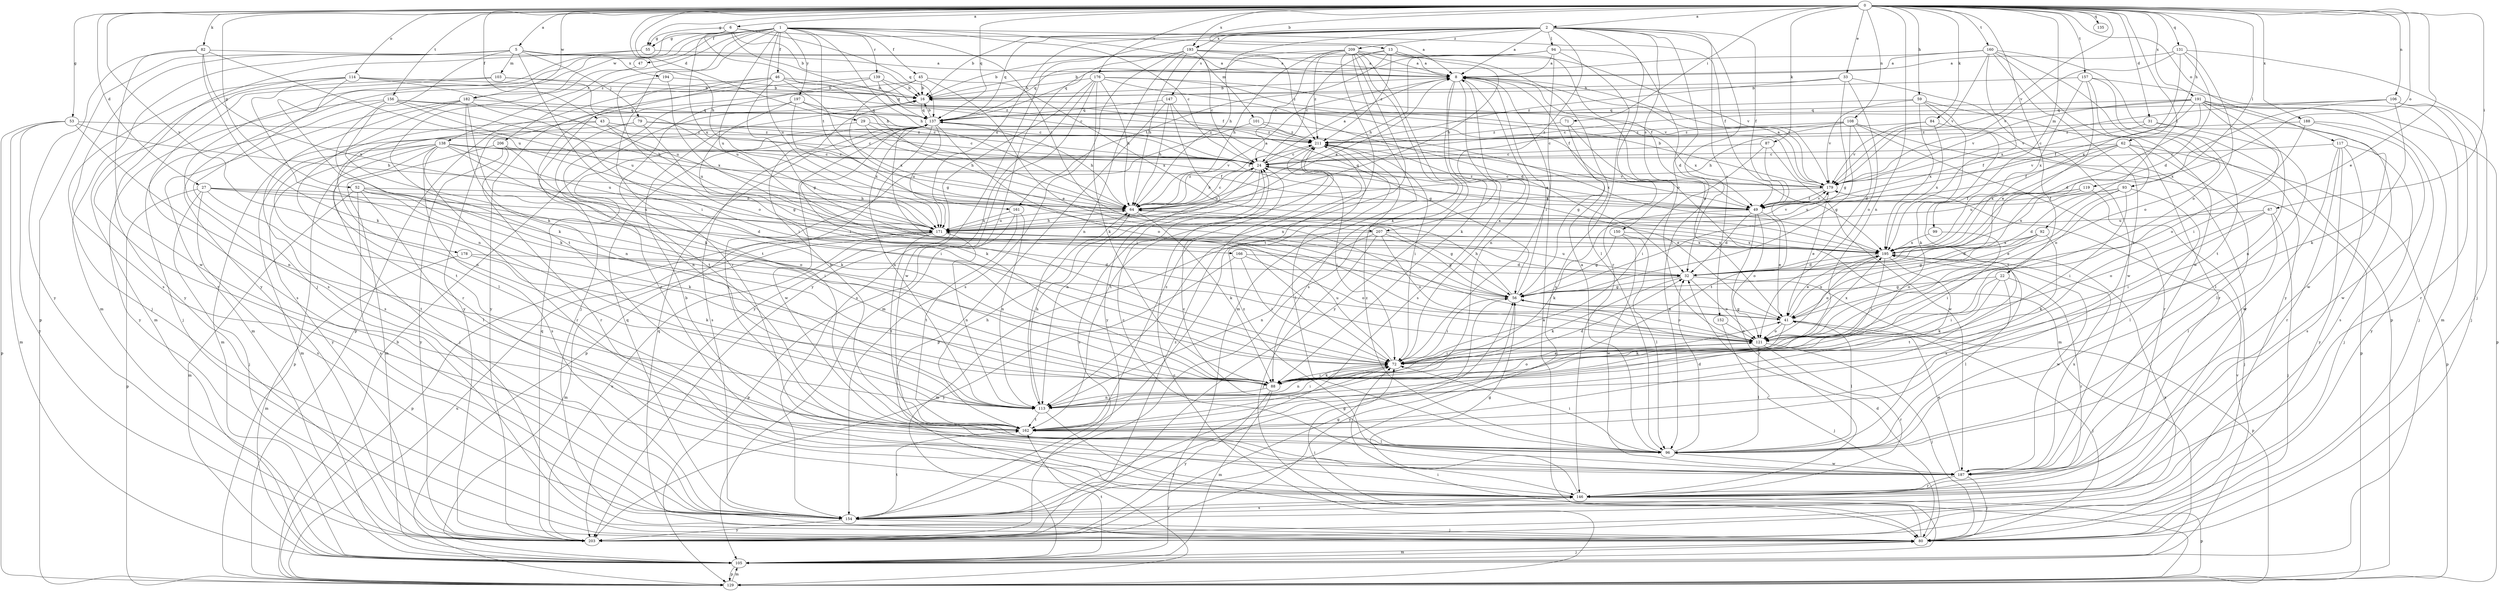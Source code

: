 strict digraph  {
0;
1;
2;
5;
6;
8;
13;
16;
22;
24;
27;
29;
31;
32;
33;
41;
43;
45;
46;
47;
49;
52;
53;
55;
56;
59;
62;
64;
67;
71;
72;
79;
80;
82;
84;
87;
88;
92;
93;
94;
96;
99;
101;
103;
105;
106;
108;
113;
114;
117;
119;
121;
129;
131;
135;
137;
138;
139;
146;
147;
150;
152;
154;
156;
157;
160;
161;
162;
166;
171;
176;
178;
179;
182;
187;
188;
191;
193;
194;
195;
197;
203;
206;
207;
209;
211;
0 -> 2  [label=a];
0 -> 5  [label=a];
0 -> 6  [label=a];
0 -> 13  [label=b];
0 -> 22  [label=c];
0 -> 27  [label=d];
0 -> 29  [label=d];
0 -> 31  [label=d];
0 -> 33  [label=e];
0 -> 41  [label=e];
0 -> 43  [label=f];
0 -> 52  [label=g];
0 -> 53  [label=g];
0 -> 55  [label=g];
0 -> 59  [label=h];
0 -> 62  [label=h];
0 -> 64  [label=h];
0 -> 67  [label=i];
0 -> 71  [label=i];
0 -> 82  [label=k];
0 -> 84  [label=k];
0 -> 87  [label=k];
0 -> 92  [label=l];
0 -> 93  [label=l];
0 -> 99  [label=m];
0 -> 106  [label=n];
0 -> 108  [label=n];
0 -> 113  [label=n];
0 -> 114  [label=o];
0 -> 117  [label=o];
0 -> 119  [label=o];
0 -> 131  [label=q];
0 -> 135  [label=q];
0 -> 137  [label=q];
0 -> 156  [label=t];
0 -> 157  [label=t];
0 -> 160  [label=t];
0 -> 176  [label=v];
0 -> 178  [label=v];
0 -> 179  [label=v];
0 -> 182  [label=w];
0 -> 188  [label=x];
0 -> 191  [label=x];
0 -> 193  [label=x];
1 -> 24  [label=c];
1 -> 45  [label=f];
1 -> 46  [label=f];
1 -> 47  [label=f];
1 -> 49  [label=f];
1 -> 55  [label=g];
1 -> 64  [label=h];
1 -> 101  [label=m];
1 -> 138  [label=r];
1 -> 139  [label=r];
1 -> 146  [label=r];
1 -> 161  [label=t];
1 -> 166  [label=u];
1 -> 171  [label=u];
1 -> 182  [label=w];
1 -> 197  [label=y];
1 -> 203  [label=y];
1 -> 206  [label=z];
1 -> 207  [label=z];
2 -> 8  [label=a];
2 -> 16  [label=b];
2 -> 49  [label=f];
2 -> 64  [label=h];
2 -> 94  [label=l];
2 -> 96  [label=l];
2 -> 121  [label=o];
2 -> 137  [label=q];
2 -> 146  [label=r];
2 -> 147  [label=s];
2 -> 150  [label=s];
2 -> 152  [label=s];
2 -> 171  [label=u];
2 -> 193  [label=x];
2 -> 203  [label=y];
2 -> 207  [label=z];
2 -> 209  [label=z];
5 -> 8  [label=a];
5 -> 72  [label=i];
5 -> 79  [label=j];
5 -> 88  [label=k];
5 -> 103  [label=m];
5 -> 105  [label=m];
5 -> 129  [label=p];
5 -> 154  [label=s];
5 -> 194  [label=x];
6 -> 8  [label=a];
6 -> 16  [label=b];
6 -> 49  [label=f];
6 -> 55  [label=g];
6 -> 64  [label=h];
6 -> 80  [label=j];
6 -> 137  [label=q];
6 -> 171  [label=u];
8 -> 16  [label=b];
8 -> 88  [label=k];
8 -> 113  [label=n];
8 -> 154  [label=s];
8 -> 179  [label=v];
8 -> 203  [label=y];
13 -> 8  [label=a];
13 -> 16  [label=b];
13 -> 24  [label=c];
13 -> 49  [label=f];
13 -> 64  [label=h];
13 -> 161  [label=t];
13 -> 211  [label=z];
16 -> 137  [label=q];
22 -> 56  [label=g];
22 -> 72  [label=i];
22 -> 88  [label=k];
22 -> 96  [label=l];
22 -> 146  [label=r];
24 -> 8  [label=a];
24 -> 41  [label=e];
24 -> 64  [label=h];
24 -> 72  [label=i];
24 -> 113  [label=n];
24 -> 154  [label=s];
24 -> 171  [label=u];
24 -> 179  [label=v];
27 -> 32  [label=d];
27 -> 64  [label=h];
27 -> 80  [label=j];
27 -> 129  [label=p];
27 -> 154  [label=s];
27 -> 162  [label=t];
27 -> 171  [label=u];
29 -> 49  [label=f];
29 -> 64  [label=h];
29 -> 105  [label=m];
29 -> 211  [label=z];
31 -> 49  [label=f];
31 -> 96  [label=l];
31 -> 154  [label=s];
31 -> 211  [label=z];
32 -> 56  [label=g];
32 -> 88  [label=k];
32 -> 121  [label=o];
32 -> 129  [label=p];
32 -> 171  [label=u];
33 -> 16  [label=b];
33 -> 56  [label=g];
33 -> 121  [label=o];
33 -> 187  [label=w];
33 -> 211  [label=z];
41 -> 8  [label=a];
41 -> 56  [label=g];
41 -> 80  [label=j];
41 -> 88  [label=k];
41 -> 96  [label=l];
41 -> 121  [label=o];
41 -> 195  [label=x];
43 -> 24  [label=c];
43 -> 113  [label=n];
43 -> 162  [label=t];
43 -> 171  [label=u];
43 -> 211  [label=z];
45 -> 16  [label=b];
45 -> 41  [label=e];
45 -> 56  [label=g];
45 -> 80  [label=j];
45 -> 195  [label=x];
46 -> 16  [label=b];
46 -> 24  [label=c];
46 -> 56  [label=g];
46 -> 129  [label=p];
46 -> 146  [label=r];
46 -> 195  [label=x];
46 -> 203  [label=y];
47 -> 162  [label=t];
49 -> 32  [label=d];
49 -> 41  [label=e];
49 -> 88  [label=k];
49 -> 121  [label=o];
49 -> 137  [label=q];
49 -> 146  [label=r];
49 -> 179  [label=v];
49 -> 211  [label=z];
52 -> 64  [label=h];
52 -> 72  [label=i];
52 -> 88  [label=k];
52 -> 96  [label=l];
52 -> 105  [label=m];
52 -> 121  [label=o];
52 -> 154  [label=s];
53 -> 64  [label=h];
53 -> 105  [label=m];
53 -> 113  [label=n];
53 -> 129  [label=p];
53 -> 203  [label=y];
53 -> 211  [label=z];
55 -> 8  [label=a];
55 -> 154  [label=s];
55 -> 203  [label=y];
56 -> 8  [label=a];
56 -> 41  [label=e];
56 -> 64  [label=h];
56 -> 72  [label=i];
56 -> 121  [label=o];
56 -> 203  [label=y];
59 -> 88  [label=k];
59 -> 137  [label=q];
59 -> 146  [label=r];
59 -> 162  [label=t];
59 -> 179  [label=v];
59 -> 195  [label=x];
62 -> 24  [label=c];
62 -> 49  [label=f];
62 -> 96  [label=l];
62 -> 121  [label=o];
62 -> 129  [label=p];
62 -> 179  [label=v];
62 -> 195  [label=x];
64 -> 8  [label=a];
64 -> 24  [label=c];
64 -> 56  [label=g];
64 -> 88  [label=k];
64 -> 171  [label=u];
64 -> 211  [label=z];
67 -> 72  [label=i];
67 -> 80  [label=j];
67 -> 96  [label=l];
67 -> 121  [label=o];
67 -> 171  [label=u];
71 -> 56  [label=g];
71 -> 105  [label=m];
71 -> 211  [label=z];
72 -> 8  [label=a];
72 -> 88  [label=k];
72 -> 113  [label=n];
72 -> 171  [label=u];
79 -> 24  [label=c];
79 -> 56  [label=g];
79 -> 96  [label=l];
79 -> 113  [label=n];
79 -> 211  [label=z];
80 -> 32  [label=d];
80 -> 72  [label=i];
80 -> 105  [label=m];
80 -> 137  [label=q];
82 -> 8  [label=a];
82 -> 88  [label=k];
82 -> 171  [label=u];
82 -> 187  [label=w];
82 -> 195  [label=x];
82 -> 203  [label=y];
84 -> 146  [label=r];
84 -> 179  [label=v];
84 -> 195  [label=x];
84 -> 211  [label=z];
87 -> 24  [label=c];
87 -> 72  [label=i];
87 -> 162  [label=t];
87 -> 187  [label=w];
88 -> 32  [label=d];
88 -> 41  [label=e];
88 -> 72  [label=i];
88 -> 105  [label=m];
88 -> 113  [label=n];
88 -> 121  [label=o];
88 -> 203  [label=y];
92 -> 32  [label=d];
92 -> 56  [label=g];
92 -> 88  [label=k];
92 -> 121  [label=o];
92 -> 195  [label=x];
93 -> 32  [label=d];
93 -> 41  [label=e];
93 -> 49  [label=f];
93 -> 72  [label=i];
93 -> 96  [label=l];
93 -> 171  [label=u];
94 -> 8  [label=a];
94 -> 16  [label=b];
94 -> 32  [label=d];
94 -> 64  [label=h];
94 -> 72  [label=i];
94 -> 154  [label=s];
96 -> 8  [label=a];
96 -> 24  [label=c];
96 -> 32  [label=d];
96 -> 72  [label=i];
96 -> 187  [label=w];
96 -> 195  [label=x];
96 -> 211  [label=z];
99 -> 72  [label=i];
99 -> 195  [label=x];
101 -> 96  [label=l];
101 -> 195  [label=x];
101 -> 211  [label=z];
103 -> 16  [label=b];
103 -> 105  [label=m];
103 -> 154  [label=s];
103 -> 171  [label=u];
105 -> 8  [label=a];
105 -> 80  [label=j];
105 -> 129  [label=p];
105 -> 162  [label=t];
105 -> 179  [label=v];
106 -> 80  [label=j];
106 -> 88  [label=k];
106 -> 137  [label=q];
106 -> 146  [label=r];
106 -> 179  [label=v];
106 -> 195  [label=x];
108 -> 24  [label=c];
108 -> 32  [label=d];
108 -> 56  [label=g];
108 -> 64  [label=h];
108 -> 129  [label=p];
108 -> 146  [label=r];
108 -> 211  [label=z];
113 -> 64  [label=h];
113 -> 72  [label=i];
113 -> 80  [label=j];
113 -> 162  [label=t];
114 -> 16  [label=b];
114 -> 80  [label=j];
114 -> 88  [label=k];
114 -> 113  [label=n];
114 -> 146  [label=r];
114 -> 171  [label=u];
114 -> 211  [label=z];
117 -> 24  [label=c];
117 -> 80  [label=j];
117 -> 146  [label=r];
117 -> 154  [label=s];
117 -> 187  [label=w];
117 -> 203  [label=y];
119 -> 49  [label=f];
119 -> 80  [label=j];
119 -> 171  [label=u];
119 -> 195  [label=x];
121 -> 72  [label=i];
121 -> 80  [label=j];
121 -> 96  [label=l];
121 -> 146  [label=r];
121 -> 195  [label=x];
129 -> 16  [label=b];
129 -> 24  [label=c];
129 -> 72  [label=i];
129 -> 105  [label=m];
129 -> 171  [label=u];
131 -> 8  [label=a];
131 -> 32  [label=d];
131 -> 80  [label=j];
131 -> 121  [label=o];
131 -> 179  [label=v];
131 -> 195  [label=x];
137 -> 16  [label=b];
137 -> 64  [label=h];
137 -> 72  [label=i];
137 -> 88  [label=k];
137 -> 113  [label=n];
137 -> 121  [label=o];
137 -> 129  [label=p];
137 -> 154  [label=s];
137 -> 171  [label=u];
137 -> 187  [label=w];
137 -> 211  [label=z];
138 -> 24  [label=c];
138 -> 49  [label=f];
138 -> 80  [label=j];
138 -> 88  [label=k];
138 -> 105  [label=m];
138 -> 129  [label=p];
138 -> 146  [label=r];
138 -> 154  [label=s];
138 -> 171  [label=u];
138 -> 179  [label=v];
138 -> 203  [label=y];
139 -> 16  [label=b];
139 -> 49  [label=f];
139 -> 137  [label=q];
139 -> 162  [label=t];
139 -> 203  [label=y];
146 -> 16  [label=b];
146 -> 56  [label=g];
146 -> 129  [label=p];
146 -> 154  [label=s];
147 -> 56  [label=g];
147 -> 64  [label=h];
147 -> 129  [label=p];
147 -> 137  [label=q];
147 -> 203  [label=y];
150 -> 56  [label=g];
150 -> 96  [label=l];
150 -> 187  [label=w];
150 -> 195  [label=x];
152 -> 80  [label=j];
152 -> 121  [label=o];
154 -> 56  [label=g];
154 -> 80  [label=j];
154 -> 137  [label=q];
154 -> 146  [label=r];
154 -> 162  [label=t];
154 -> 203  [label=y];
156 -> 24  [label=c];
156 -> 64  [label=h];
156 -> 80  [label=j];
156 -> 88  [label=k];
156 -> 137  [label=q];
156 -> 171  [label=u];
156 -> 203  [label=y];
157 -> 16  [label=b];
157 -> 41  [label=e];
157 -> 105  [label=m];
157 -> 121  [label=o];
157 -> 162  [label=t];
157 -> 195  [label=x];
160 -> 8  [label=a];
160 -> 129  [label=p];
160 -> 137  [label=q];
160 -> 162  [label=t];
160 -> 179  [label=v];
160 -> 187  [label=w];
160 -> 195  [label=x];
160 -> 203  [label=y];
161 -> 113  [label=n];
161 -> 129  [label=p];
161 -> 162  [label=t];
161 -> 171  [label=u];
162 -> 16  [label=b];
162 -> 64  [label=h];
162 -> 72  [label=i];
162 -> 96  [label=l];
162 -> 211  [label=z];
166 -> 32  [label=d];
166 -> 72  [label=i];
166 -> 121  [label=o];
166 -> 203  [label=y];
171 -> 8  [label=a];
171 -> 64  [label=h];
171 -> 105  [label=m];
171 -> 113  [label=n];
171 -> 129  [label=p];
171 -> 162  [label=t];
171 -> 179  [label=v];
171 -> 195  [label=x];
176 -> 16  [label=b];
176 -> 32  [label=d];
176 -> 64  [label=h];
176 -> 88  [label=k];
176 -> 154  [label=s];
176 -> 179  [label=v];
176 -> 187  [label=w];
176 -> 195  [label=x];
176 -> 203  [label=y];
178 -> 32  [label=d];
178 -> 88  [label=k];
178 -> 105  [label=m];
179 -> 8  [label=a];
179 -> 16  [label=b];
179 -> 24  [label=c];
179 -> 41  [label=e];
179 -> 49  [label=f];
179 -> 64  [label=h];
182 -> 72  [label=i];
182 -> 88  [label=k];
182 -> 105  [label=m];
182 -> 113  [label=n];
182 -> 137  [label=q];
182 -> 146  [label=r];
182 -> 154  [label=s];
187 -> 24  [label=c];
187 -> 41  [label=e];
187 -> 80  [label=j];
187 -> 146  [label=r];
187 -> 195  [label=x];
187 -> 211  [label=z];
188 -> 121  [label=o];
188 -> 187  [label=w];
188 -> 203  [label=y];
188 -> 211  [label=z];
191 -> 24  [label=c];
191 -> 32  [label=d];
191 -> 49  [label=f];
191 -> 72  [label=i];
191 -> 80  [label=j];
191 -> 113  [label=n];
191 -> 129  [label=p];
191 -> 137  [label=q];
191 -> 179  [label=v];
191 -> 187  [label=w];
193 -> 8  [label=a];
193 -> 24  [label=c];
193 -> 64  [label=h];
193 -> 105  [label=m];
193 -> 113  [label=n];
193 -> 154  [label=s];
193 -> 179  [label=v];
193 -> 211  [label=z];
194 -> 16  [label=b];
194 -> 121  [label=o];
194 -> 195  [label=x];
195 -> 32  [label=d];
195 -> 41  [label=e];
195 -> 72  [label=i];
195 -> 121  [label=o];
195 -> 162  [label=t];
195 -> 187  [label=w];
197 -> 24  [label=c];
197 -> 72  [label=i];
197 -> 137  [label=q];
197 -> 162  [label=t];
197 -> 195  [label=x];
203 -> 56  [label=g];
203 -> 137  [label=q];
203 -> 171  [label=u];
203 -> 195  [label=x];
203 -> 211  [label=z];
206 -> 24  [label=c];
206 -> 72  [label=i];
206 -> 105  [label=m];
206 -> 146  [label=r];
206 -> 203  [label=y];
207 -> 56  [label=g];
207 -> 80  [label=j];
207 -> 105  [label=m];
207 -> 113  [label=n];
207 -> 121  [label=o];
207 -> 195  [label=x];
209 -> 8  [label=a];
209 -> 24  [label=c];
209 -> 64  [label=h];
209 -> 88  [label=k];
209 -> 96  [label=l];
209 -> 105  [label=m];
209 -> 113  [label=n];
209 -> 137  [label=q];
209 -> 154  [label=s];
209 -> 162  [label=t];
209 -> 211  [label=z];
211 -> 24  [label=c];
211 -> 72  [label=i];
211 -> 96  [label=l];
211 -> 162  [label=t];
}
